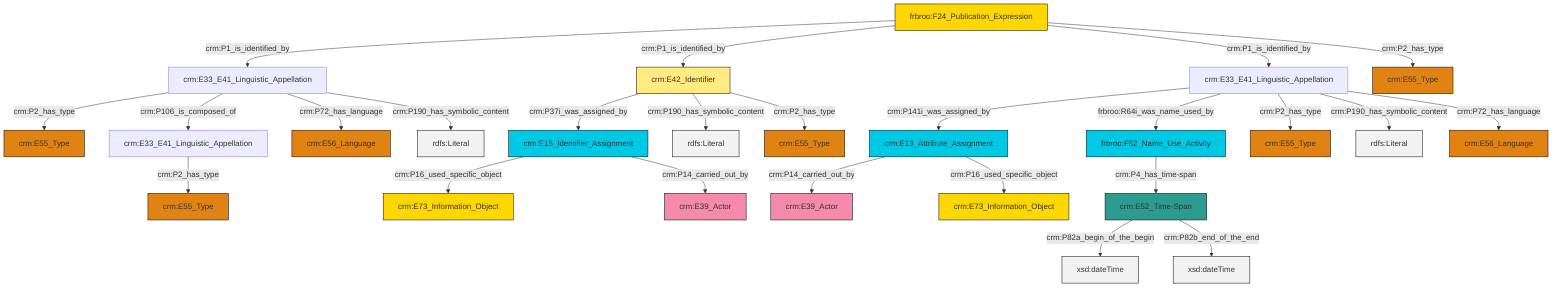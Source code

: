 graph TD
classDef Literal fill:#f2f2f2,stroke:#000000;
classDef CRM_Entity fill:#FFFFFF,stroke:#000000;
classDef Temporal_Entity fill:#00C9E6, stroke:#000000;
classDef Type fill:#E18312, stroke:#000000;
classDef Time-Span fill:#2C9C91, stroke:#000000;
classDef Appellation fill:#FFEB7F, stroke:#000000;
classDef Place fill:#008836, stroke:#000000;
classDef Persistent_Item fill:#B266B2, stroke:#000000;
classDef Conceptual_Object fill:#FFD700, stroke:#000000;
classDef Physical_Thing fill:#D2B48C, stroke:#000000;
classDef Actor fill:#f58aad, stroke:#000000;
classDef PC_Classes fill:#4ce600, stroke:#000000;
classDef Multi fill:#cccccc,stroke:#000000;

0["crm:E52_Time-Span"]:::Time-Span -->|crm:P82a_begin_of_the_begin| 1[xsd:dateTime]:::Literal
4["frbroo:F24_Publication_Expression"]:::Conceptual_Object -->|crm:P1_is_identified_by| 5["crm:E33_E41_Linguistic_Appellation"]:::Default
0["crm:E52_Time-Span"]:::Time-Span -->|crm:P82b_end_of_the_end| 6[xsd:dateTime]:::Literal
21["crm:E33_E41_Linguistic_Appellation"]:::Default -->|crm:P141i_was_assigned_by| 25["crm:E13_Attribute_Assignment"]:::Temporal_Entity
8["crm:E42_Identifier"]:::Appellation -->|crm:P37i_was_assigned_by| 26["crm:E15_Identifier_Assignment"]:::Temporal_Entity
4["frbroo:F24_Publication_Expression"]:::Conceptual_Object -->|crm:P1_is_identified_by| 8["crm:E42_Identifier"]:::Appellation
5["crm:E33_E41_Linguistic_Appellation"]:::Default -->|crm:P2_has_type| 14["crm:E55_Type"]:::Type
21["crm:E33_E41_Linguistic_Appellation"]:::Default -->|frbroo:R64i_was_name_used_by| 31["frbroo:F52_Name_Use_Activity"]:::Temporal_Entity
26["crm:E15_Identifier_Assignment"]:::Temporal_Entity -->|crm:P16_used_specific_object| 10["crm:E73_Information_Object"]:::Conceptual_Object
31["frbroo:F52_Name_Use_Activity"]:::Temporal_Entity -->|crm:P4_has_time-span| 0["crm:E52_Time-Span"]:::Time-Span
25["crm:E13_Attribute_Assignment"]:::Temporal_Entity -->|crm:P14_carried_out_by| 32["crm:E39_Actor"]:::Actor
21["crm:E33_E41_Linguistic_Appellation"]:::Default -->|crm:P2_has_type| 27["crm:E55_Type"]:::Type
8["crm:E42_Identifier"]:::Appellation -->|crm:P190_has_symbolic_content| 33[rdfs:Literal]:::Literal
21["crm:E33_E41_Linguistic_Appellation"]:::Default -->|crm:P190_has_symbolic_content| 34[rdfs:Literal]:::Literal
8["crm:E42_Identifier"]:::Appellation -->|crm:P2_has_type| 2["crm:E55_Type"]:::Type
25["crm:E13_Attribute_Assignment"]:::Temporal_Entity -->|crm:P16_used_specific_object| 12["crm:E73_Information_Object"]:::Conceptual_Object
5["crm:E33_E41_Linguistic_Appellation"]:::Default -->|crm:P106_is_composed_of| 29["crm:E33_E41_Linguistic_Appellation"]:::Default
4["frbroo:F24_Publication_Expression"]:::Conceptual_Object -->|crm:P1_is_identified_by| 21["crm:E33_E41_Linguistic_Appellation"]:::Default
21["crm:E33_E41_Linguistic_Appellation"]:::Default -->|crm:P72_has_language| 38["crm:E56_Language"]:::Type
4["frbroo:F24_Publication_Expression"]:::Conceptual_Object -->|crm:P2_has_type| 18["crm:E55_Type"]:::Type
5["crm:E33_E41_Linguistic_Appellation"]:::Default -->|crm:P72_has_language| 16["crm:E56_Language"]:::Type
26["crm:E15_Identifier_Assignment"]:::Temporal_Entity -->|crm:P14_carried_out_by| 23["crm:E39_Actor"]:::Actor
29["crm:E33_E41_Linguistic_Appellation"]:::Default -->|crm:P2_has_type| 40["crm:E55_Type"]:::Type
5["crm:E33_E41_Linguistic_Appellation"]:::Default -->|crm:P190_has_symbolic_content| 46[rdfs:Literal]:::Literal